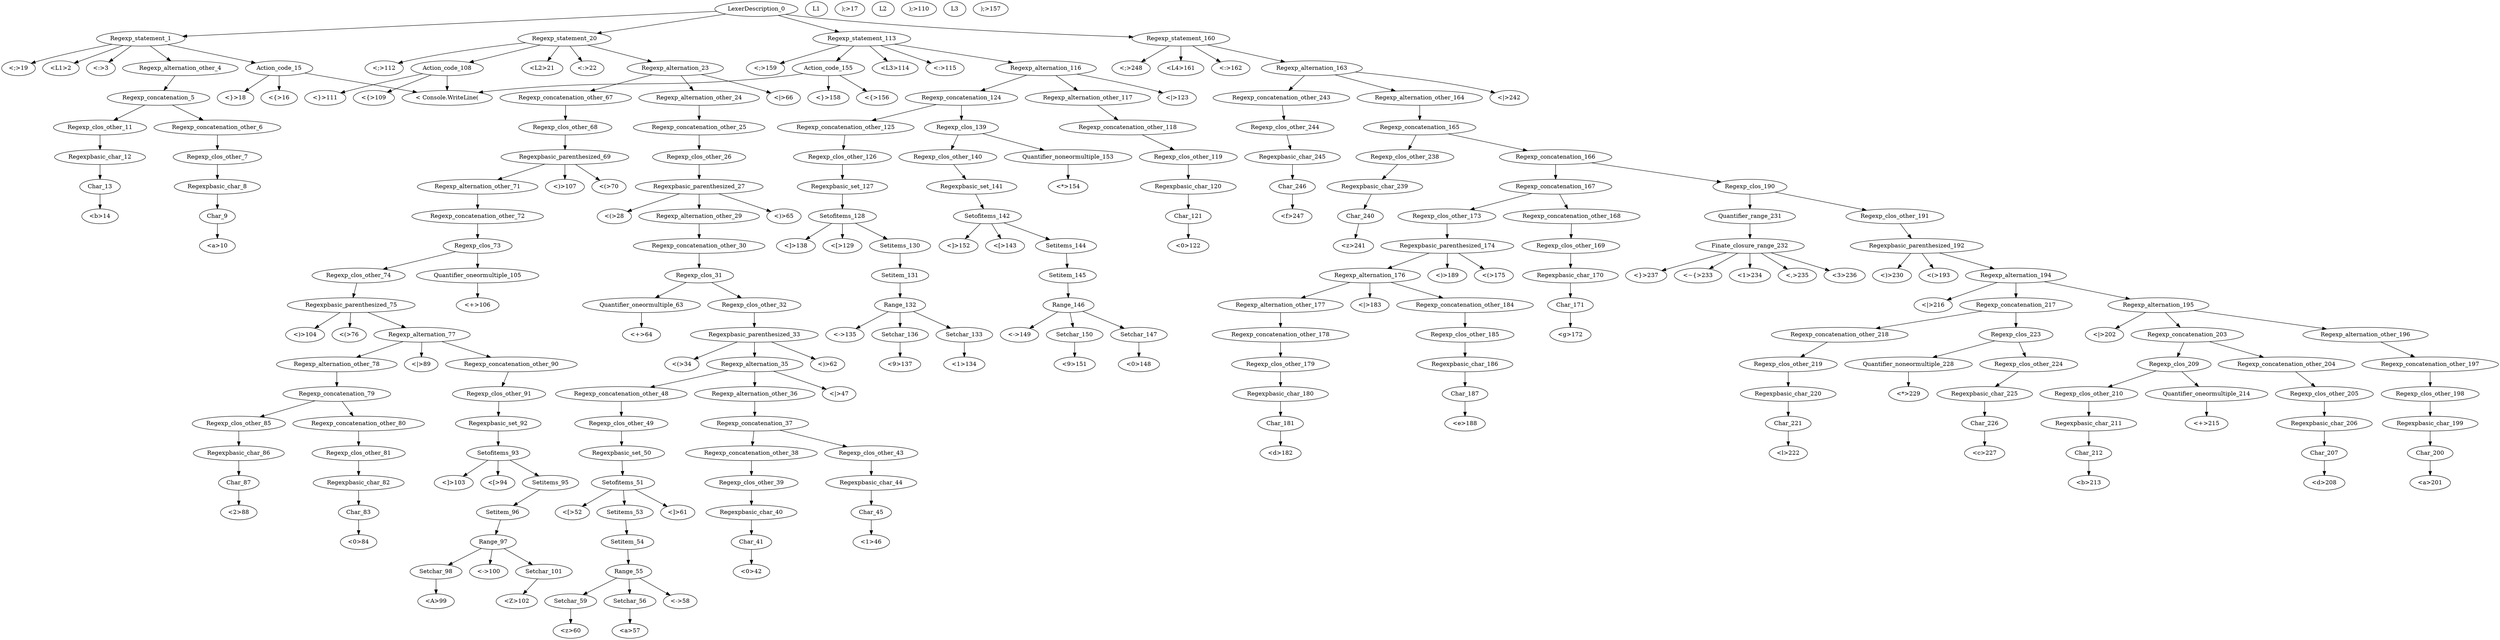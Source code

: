 digraph test1{

"LexerDescription_0"->"Regexp_statement_1";
"Regexp_statement_1"->"<L1>2";
"Regexp_statement_1"->"<:>3";
"Regexp_statement_1"->"Regexp_alternation_other_4";
"Regexp_alternation_other_4"->"Regexp_concatenation_5";
"Regexp_concatenation_5"->"Regexp_concatenation_other_6";
"Regexp_concatenation_other_6"->"Regexp_clos_other_7";
"Regexp_clos_other_7"->"Regexpbasic_char_8";
"Regexpbasic_char_8"->"Char_9";
"Char_9"->"<a>10";
"Regexp_concatenation_5"->"Regexp_clos_other_11";
"Regexp_clos_other_11"->"Regexpbasic_char_12";
"Regexpbasic_char_12"->"Char_13";
"Char_13"->"<b>14";
"Regexp_statement_1"->"Action_code_15";
"Action_code_15"->"<{>16";
"Action_code_15"->"< Console.WriteLine("L1");>17";
"Action_code_15"->"<}>18";
"Regexp_statement_1"->"<;>19";
"LexerDescription_0"->"Regexp_statement_20";
"Regexp_statement_20"->"<L2>21";
"Regexp_statement_20"->"<:>22";
"Regexp_statement_20"->"Regexp_alternation_23";
"Regexp_alternation_23"->"Regexp_alternation_other_24";
"Regexp_alternation_other_24"->"Regexp_concatenation_other_25";
"Regexp_concatenation_other_25"->"Regexp_clos_other_26";
"Regexp_clos_other_26"->"Regexpbasic_parenthesized_27";
"Regexpbasic_parenthesized_27"->"<(>28";
"Regexpbasic_parenthesized_27"->"Regexp_alternation_other_29";
"Regexp_alternation_other_29"->"Regexp_concatenation_other_30";
"Regexp_concatenation_other_30"->"Regexp_clos_31";
"Regexp_clos_31"->"Regexp_clos_other_32";
"Regexp_clos_other_32"->"Regexpbasic_parenthesized_33";
"Regexpbasic_parenthesized_33"->"<(>34";
"Regexpbasic_parenthesized_33"->"Regexp_alternation_35";
"Regexp_alternation_35"->"Regexp_alternation_other_36";
"Regexp_alternation_other_36"->"Regexp_concatenation_37";
"Regexp_concatenation_37"->"Regexp_concatenation_other_38";
"Regexp_concatenation_other_38"->"Regexp_clos_other_39";
"Regexp_clos_other_39"->"Regexpbasic_char_40";
"Regexpbasic_char_40"->"Char_41";
"Char_41"->"<0>42";
"Regexp_concatenation_37"->"Regexp_clos_other_43";
"Regexp_clos_other_43"->"Regexpbasic_char_44";
"Regexpbasic_char_44"->"Char_45";
"Char_45"->"<1>46";
"Regexp_alternation_35"->"<|>47";
"Regexp_alternation_35"->"Regexp_concatenation_other_48";
"Regexp_concatenation_other_48"->"Regexp_clos_other_49";
"Regexp_clos_other_49"->"Regexpbasic_set_50";
"Regexpbasic_set_50"->"Setofitems_51";
"Setofitems_51"->"<[>52";
"Setofitems_51"->"Setitems_53";
"Setitems_53"->"Setitem_54";
"Setitem_54"->"Range_55";
"Range_55"->"Setchar_56";
"Setchar_56"->"<a>57";
"Range_55"->"<->58";
"Range_55"->"Setchar_59";
"Setchar_59"->"<z>60";
"Setofitems_51"->"<]>61";
"Regexpbasic_parenthesized_33"->"<)>62";
"Regexp_clos_31"->"Quantifier_oneormultiple_63";
"Quantifier_oneormultiple_63"->"<+>64";
"Regexpbasic_parenthesized_27"->"<)>65";
"Regexp_alternation_23"->"<|>66";
"Regexp_alternation_23"->"Regexp_concatenation_other_67";
"Regexp_concatenation_other_67"->"Regexp_clos_other_68";
"Regexp_clos_other_68"->"Regexpbasic_parenthesized_69";
"Regexpbasic_parenthesized_69"->"<(>70";
"Regexpbasic_parenthesized_69"->"Regexp_alternation_other_71";
"Regexp_alternation_other_71"->"Regexp_concatenation_other_72";
"Regexp_concatenation_other_72"->"Regexp_clos_73";
"Regexp_clos_73"->"Regexp_clos_other_74";
"Regexp_clos_other_74"->"Regexpbasic_parenthesized_75";
"Regexpbasic_parenthesized_75"->"<(>76";
"Regexpbasic_parenthesized_75"->"Regexp_alternation_77";
"Regexp_alternation_77"->"Regexp_alternation_other_78";
"Regexp_alternation_other_78"->"Regexp_concatenation_79";
"Regexp_concatenation_79"->"Regexp_concatenation_other_80";
"Regexp_concatenation_other_80"->"Regexp_clos_other_81";
"Regexp_clos_other_81"->"Regexpbasic_char_82";
"Regexpbasic_char_82"->"Char_83";
"Char_83"->"<0>84";
"Regexp_concatenation_79"->"Regexp_clos_other_85";
"Regexp_clos_other_85"->"Regexpbasic_char_86";
"Regexpbasic_char_86"->"Char_87";
"Char_87"->"<2>88";
"Regexp_alternation_77"->"<|>89";
"Regexp_alternation_77"->"Regexp_concatenation_other_90";
"Regexp_concatenation_other_90"->"Regexp_clos_other_91";
"Regexp_clos_other_91"->"Regexpbasic_set_92";
"Regexpbasic_set_92"->"Setofitems_93";
"Setofitems_93"->"<[>94";
"Setofitems_93"->"Setitems_95";
"Setitems_95"->"Setitem_96";
"Setitem_96"->"Range_97";
"Range_97"->"Setchar_98";
"Setchar_98"->"<A>99";
"Range_97"->"<->100";
"Range_97"->"Setchar_101";
"Setchar_101"->"<Z>102";
"Setofitems_93"->"<]>103";
"Regexpbasic_parenthesized_75"->"<)>104";
"Regexp_clos_73"->"Quantifier_oneormultiple_105";
"Quantifier_oneormultiple_105"->"<+>106";
"Regexpbasic_parenthesized_69"->"<)>107";
"Regexp_statement_20"->"Action_code_108";
"Action_code_108"->"<{>109";
"Action_code_108"->"< Console.WriteLine("L2");>110";
"Action_code_108"->"<}>111";
"Regexp_statement_20"->"<;>112";
"LexerDescription_0"->"Regexp_statement_113";
"Regexp_statement_113"->"<L3>114";
"Regexp_statement_113"->"<:>115";
"Regexp_statement_113"->"Regexp_alternation_116";
"Regexp_alternation_116"->"Regexp_alternation_other_117";
"Regexp_alternation_other_117"->"Regexp_concatenation_other_118";
"Regexp_concatenation_other_118"->"Regexp_clos_other_119";
"Regexp_clos_other_119"->"Regexpbasic_char_120";
"Regexpbasic_char_120"->"Char_121";
"Char_121"->"<0>122";
"Regexp_alternation_116"->"<|>123";
"Regexp_alternation_116"->"Regexp_concatenation_124";
"Regexp_concatenation_124"->"Regexp_concatenation_other_125";
"Regexp_concatenation_other_125"->"Regexp_clos_other_126";
"Regexp_clos_other_126"->"Regexpbasic_set_127";
"Regexpbasic_set_127"->"Setofitems_128";
"Setofitems_128"->"<[>129";
"Setofitems_128"->"Setitems_130";
"Setitems_130"->"Setitem_131";
"Setitem_131"->"Range_132";
"Range_132"->"Setchar_133";
"Setchar_133"->"<1>134";
"Range_132"->"<->135";
"Range_132"->"Setchar_136";
"Setchar_136"->"<9>137";
"Setofitems_128"->"<]>138";
"Regexp_concatenation_124"->"Regexp_clos_139";
"Regexp_clos_139"->"Regexp_clos_other_140";
"Regexp_clos_other_140"->"Regexpbasic_set_141";
"Regexpbasic_set_141"->"Setofitems_142";
"Setofitems_142"->"<[>143";
"Setofitems_142"->"Setitems_144";
"Setitems_144"->"Setitem_145";
"Setitem_145"->"Range_146";
"Range_146"->"Setchar_147";
"Setchar_147"->"<0>148";
"Range_146"->"<->149";
"Range_146"->"Setchar_150";
"Setchar_150"->"<9>151";
"Setofitems_142"->"<]>152";
"Regexp_clos_139"->"Quantifier_noneormultiple_153";
"Quantifier_noneormultiple_153"->"<*>154";
"Regexp_statement_113"->"Action_code_155";
"Action_code_155"->"<{>156";
"Action_code_155"->"< Console.WriteLine("L3");>157";
"Action_code_155"->"<}>158";
"Regexp_statement_113"->"<;>159";
"LexerDescription_0"->"Regexp_statement_160";
"Regexp_statement_160"->"<L4>161";
"Regexp_statement_160"->"<:>162";
"Regexp_statement_160"->"Regexp_alternation_163";
"Regexp_alternation_163"->"Regexp_alternation_other_164";
"Regexp_alternation_other_164"->"Regexp_concatenation_165";
"Regexp_concatenation_165"->"Regexp_concatenation_166";
"Regexp_concatenation_166"->"Regexp_concatenation_167";
"Regexp_concatenation_167"->"Regexp_concatenation_other_168";
"Regexp_concatenation_other_168"->"Regexp_clos_other_169";
"Regexp_clos_other_169"->"Regexpbasic_char_170";
"Regexpbasic_char_170"->"Char_171";
"Char_171"->"<g>172";
"Regexp_concatenation_167"->"Regexp_clos_other_173";
"Regexp_clos_other_173"->"Regexpbasic_parenthesized_174";
"Regexpbasic_parenthesized_174"->"<(>175";
"Regexpbasic_parenthesized_174"->"Regexp_alternation_176";
"Regexp_alternation_176"->"Regexp_alternation_other_177";
"Regexp_alternation_other_177"->"Regexp_concatenation_other_178";
"Regexp_concatenation_other_178"->"Regexp_clos_other_179";
"Regexp_clos_other_179"->"Regexpbasic_char_180";
"Regexpbasic_char_180"->"Char_181";
"Char_181"->"<d>182";
"Regexp_alternation_176"->"<|>183";
"Regexp_alternation_176"->"Regexp_concatenation_other_184";
"Regexp_concatenation_other_184"->"Regexp_clos_other_185";
"Regexp_clos_other_185"->"Regexpbasic_char_186";
"Regexpbasic_char_186"->"Char_187";
"Char_187"->"<e>188";
"Regexpbasic_parenthesized_174"->"<)>189";
"Regexp_concatenation_166"->"Regexp_clos_190";
"Regexp_clos_190"->"Regexp_clos_other_191";
"Regexp_clos_other_191"->"Regexpbasic_parenthesized_192";
"Regexpbasic_parenthesized_192"->"<(>193";
"Regexpbasic_parenthesized_192"->"Regexp_alternation_194";
"Regexp_alternation_194"->"Regexp_alternation_195";
"Regexp_alternation_195"->"Regexp_alternation_other_196";
"Regexp_alternation_other_196"->"Regexp_concatenation_other_197";
"Regexp_concatenation_other_197"->"Regexp_clos_other_198";
"Regexp_clos_other_198"->"Regexpbasic_char_199";
"Regexpbasic_char_199"->"Char_200";
"Char_200"->"<a>201";
"Regexp_alternation_195"->"<|>202";
"Regexp_alternation_195"->"Regexp_concatenation_203";
"Regexp_concatenation_203"->"Regexp_concatenation_other_204";
"Regexp_concatenation_other_204"->"Regexp_clos_other_205";
"Regexp_clos_other_205"->"Regexpbasic_char_206";
"Regexpbasic_char_206"->"Char_207";
"Char_207"->"<d>208";
"Regexp_concatenation_203"->"Regexp_clos_209";
"Regexp_clos_209"->"Regexp_clos_other_210";
"Regexp_clos_other_210"->"Regexpbasic_char_211";
"Regexpbasic_char_211"->"Char_212";
"Char_212"->"<b>213";
"Regexp_clos_209"->"Quantifier_oneormultiple_214";
"Quantifier_oneormultiple_214"->"<+>215";
"Regexp_alternation_194"->"<|>216";
"Regexp_alternation_194"->"Regexp_concatenation_217";
"Regexp_concatenation_217"->"Regexp_concatenation_other_218";
"Regexp_concatenation_other_218"->"Regexp_clos_other_219";
"Regexp_clos_other_219"->"Regexpbasic_char_220";
"Regexpbasic_char_220"->"Char_221";
"Char_221"->"<l>222";
"Regexp_concatenation_217"->"Regexp_clos_223";
"Regexp_clos_223"->"Regexp_clos_other_224";
"Regexp_clos_other_224"->"Regexpbasic_char_225";
"Regexpbasic_char_225"->"Char_226";
"Char_226"->"<c>227";
"Regexp_clos_223"->"Quantifier_noneormultiple_228";
"Quantifier_noneormultiple_228"->"<*>229";
"Regexpbasic_parenthesized_192"->"<)>230";
"Regexp_clos_190"->"Quantifier_range_231";
"Quantifier_range_231"->"Finate_closure_range_232";
"Finate_closure_range_232"->"<~{>233";
"Finate_closure_range_232"->"<1>234";
"Finate_closure_range_232"->"<,>235";
"Finate_closure_range_232"->"<3>236";
"Finate_closure_range_232"->"<}>237";
"Regexp_concatenation_165"->"Regexp_clos_other_238";
"Regexp_clos_other_238"->"Regexpbasic_char_239";
"Regexpbasic_char_239"->"Char_240";
"Char_240"->"<z>241";
"Regexp_alternation_163"->"<|>242";
"Regexp_alternation_163"->"Regexp_concatenation_other_243";
"Regexp_concatenation_other_243"->"Regexp_clos_other_244";
"Regexp_clos_other_244"->"Regexpbasic_char_245";
"Regexpbasic_char_245"->"Char_246";
"Char_246"->"<f>247";
"Regexp_statement_160"->"<;>248";
}

